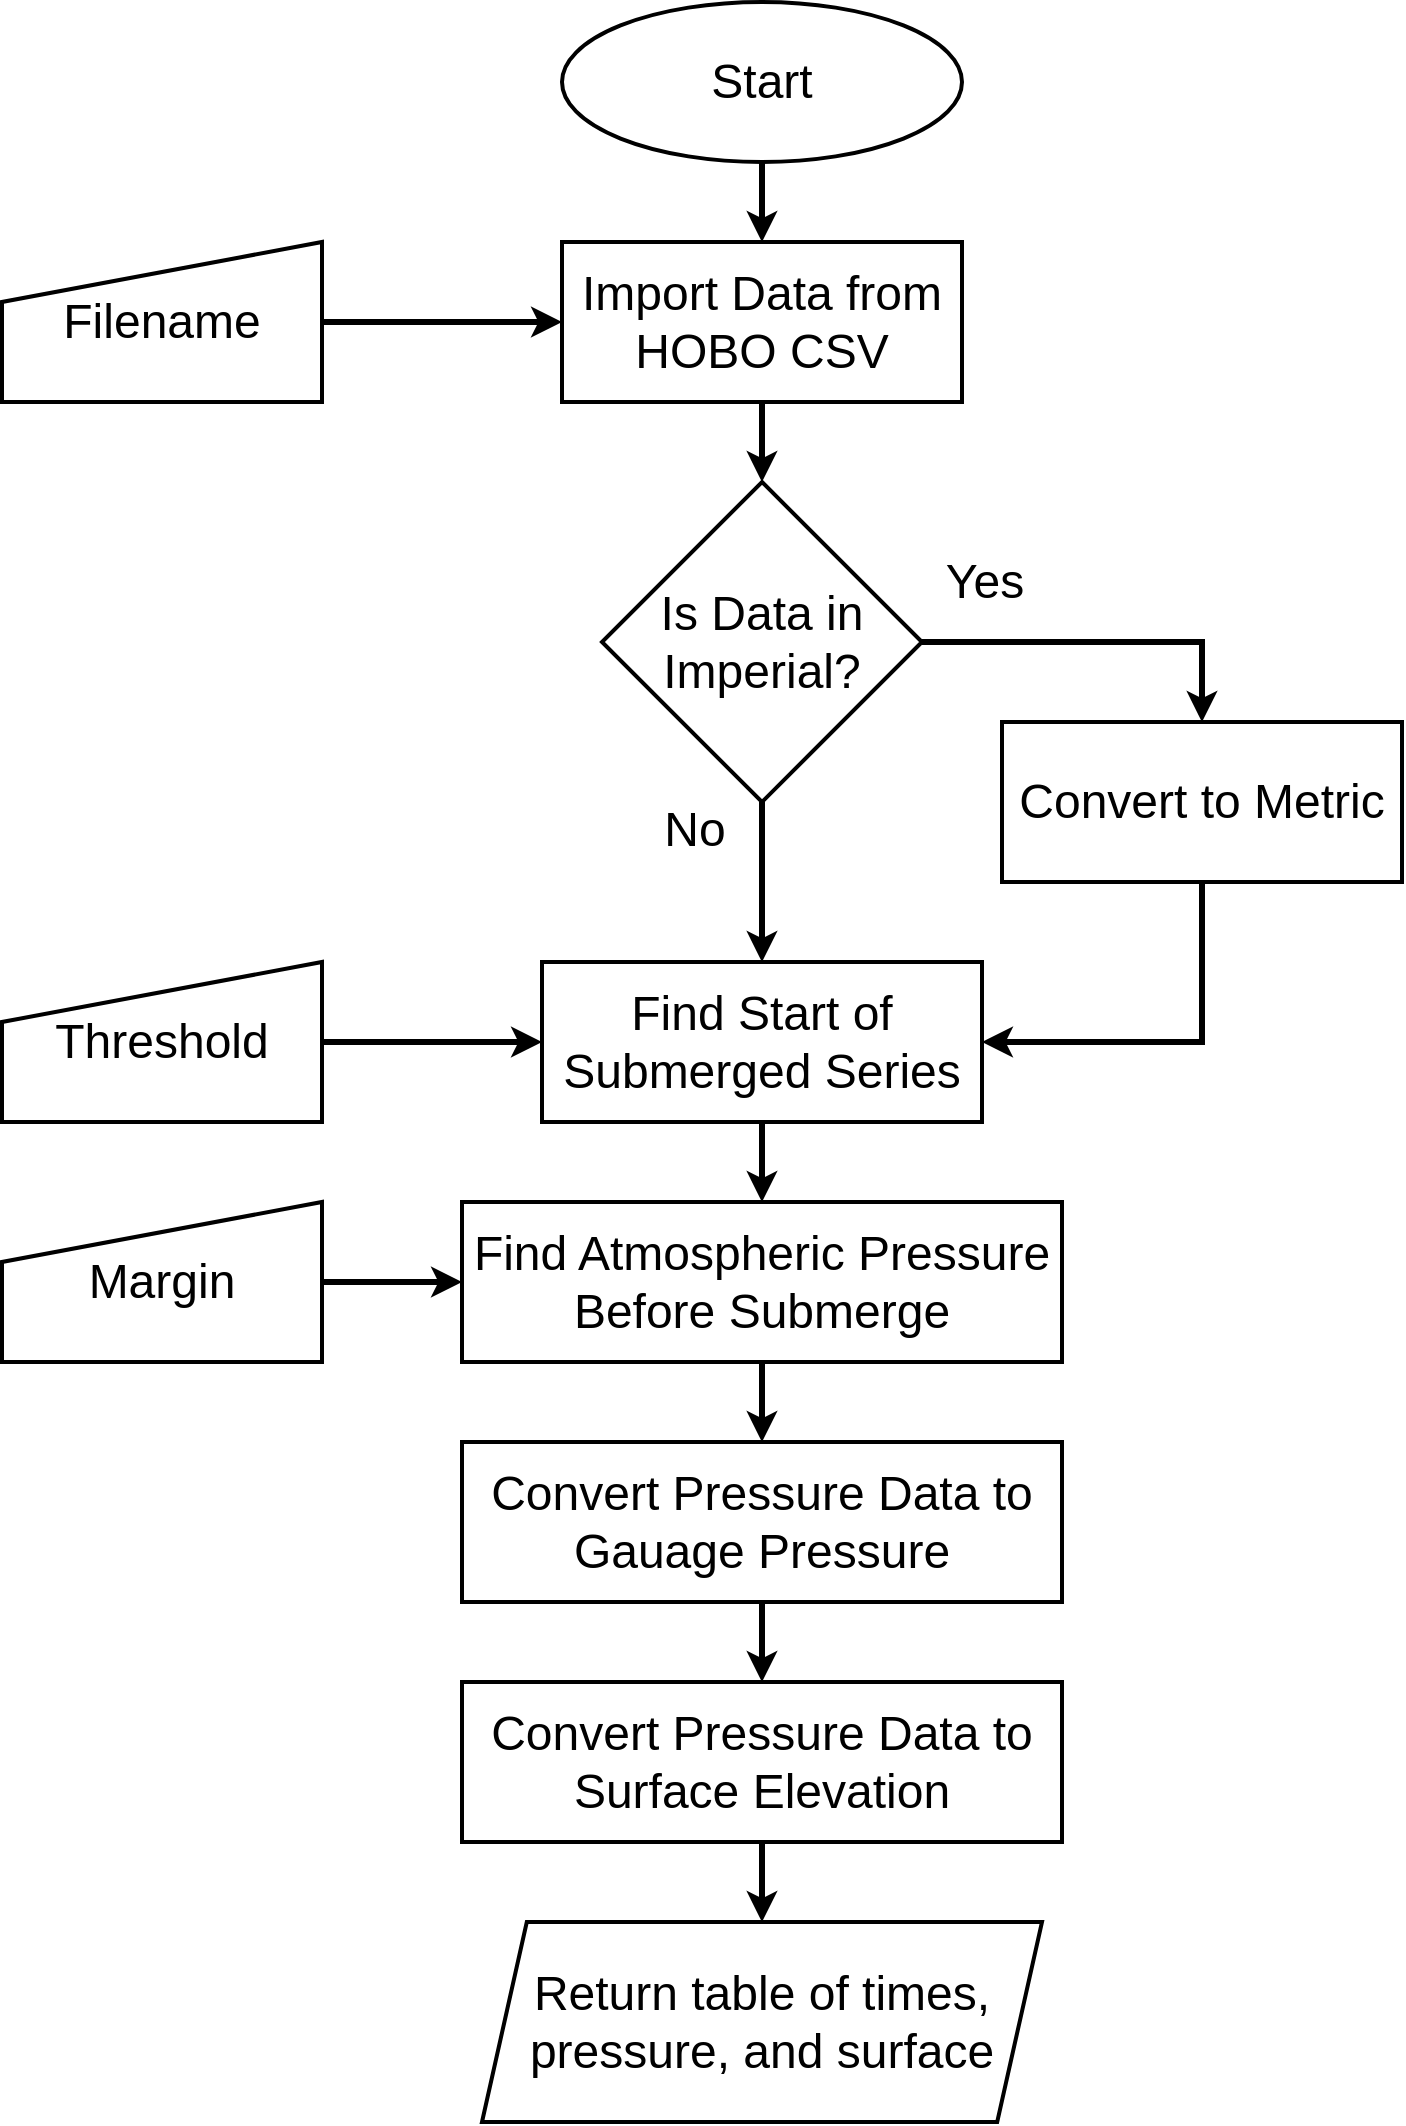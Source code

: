 <mxfile>
    <diagram id="WcMbBZNAD1LCr1CeP608" name="Page-1">
        <mxGraphModel dx="2023" dy="1422" grid="1" gridSize="10" guides="1" tooltips="1" connect="1" arrows="1" fold="1" page="1" pageScale="1" pageWidth="850" pageHeight="1100" math="0" shadow="0">
            <root>
                <mxCell id="0"/>
                <mxCell id="1" parent="0"/>
                <mxCell id="6" style="edgeStyle=none;html=1;exitX=0.5;exitY=1;exitDx=0;exitDy=0;exitPerimeter=0;entryX=0.5;entryY=0;entryDx=0;entryDy=0;fontSize=24;strokeWidth=3;" edge="1" parent="1" source="2" target="3">
                    <mxGeometry relative="1" as="geometry"/>
                </mxCell>
                <mxCell id="2" value="&lt;font style=&quot;font-size: 24px;&quot;&gt;Start&lt;/font&gt;" style="strokeWidth=2;html=1;shape=mxgraph.flowchart.start_1;whiteSpace=wrap;" vertex="1" parent="1">
                    <mxGeometry x="355" y="20" width="200" height="80" as="geometry"/>
                </mxCell>
                <mxCell id="8" style="edgeStyle=none;html=1;exitX=0.5;exitY=1;exitDx=0;exitDy=0;entryX=0.5;entryY=0;entryDx=0;entryDy=0;strokeWidth=3;fontSize=24;" edge="1" parent="1" source="3" target="7">
                    <mxGeometry relative="1" as="geometry"/>
                </mxCell>
                <mxCell id="3" value="Import Data from HOBO CSV" style="rounded=0;whiteSpace=wrap;html=1;fontSize=24;strokeWidth=2;" vertex="1" parent="1">
                    <mxGeometry x="355" y="140" width="200" height="80" as="geometry"/>
                </mxCell>
                <mxCell id="5" style="edgeStyle=none;html=1;exitX=1;exitY=0.5;exitDx=0;exitDy=0;entryX=0;entryY=0.5;entryDx=0;entryDy=0;fontSize=24;strokeWidth=3;" edge="1" parent="1" source="4" target="3">
                    <mxGeometry relative="1" as="geometry"/>
                </mxCell>
                <mxCell id="4" value="Filename" style="shape=manualInput;whiteSpace=wrap;html=1;fontSize=24;strokeWidth=2;" vertex="1" parent="1">
                    <mxGeometry x="75" y="140" width="160" height="80" as="geometry"/>
                </mxCell>
                <mxCell id="17" style="edgeStyle=none;html=1;exitX=0.5;exitY=1;exitDx=0;exitDy=0;entryX=0.5;entryY=0;entryDx=0;entryDy=0;strokeWidth=3;fontSize=24;" edge="1" parent="1" source="7" target="10">
                    <mxGeometry relative="1" as="geometry"/>
                </mxCell>
                <mxCell id="25" style="edgeStyle=orthogonalEdgeStyle;html=1;exitX=1;exitY=0.5;exitDx=0;exitDy=0;entryX=0.5;entryY=0;entryDx=0;entryDy=0;strokeWidth=3;fontSize=24;rounded=0;" edge="1" parent="1" source="7" target="9">
                    <mxGeometry relative="1" as="geometry"/>
                </mxCell>
                <mxCell id="26" value="Yes" style="edgeLabel;html=1;align=center;verticalAlign=middle;resizable=0;points=[];fontSize=24;" vertex="1" connectable="0" parent="25">
                    <mxGeometry x="-0.707" relative="1" as="geometry">
                        <mxPoint x="4" y="-30" as="offset"/>
                    </mxGeometry>
                </mxCell>
                <mxCell id="7" value="Is Data in Imperial?" style="rhombus;whiteSpace=wrap;html=1;strokeWidth=2;fontSize=24;" vertex="1" parent="1">
                    <mxGeometry x="375" y="260" width="160" height="160" as="geometry"/>
                </mxCell>
                <mxCell id="24" style="edgeStyle=orthogonalEdgeStyle;html=1;exitX=0.5;exitY=1;exitDx=0;exitDy=0;entryX=1;entryY=0.5;entryDx=0;entryDy=0;strokeWidth=3;fontSize=24;rounded=0;" edge="1" parent="1" source="9" target="10">
                    <mxGeometry relative="1" as="geometry"/>
                </mxCell>
                <mxCell id="9" value="Convert to Metric" style="rounded=0;whiteSpace=wrap;html=1;fontSize=24;strokeWidth=2;" vertex="1" parent="1">
                    <mxGeometry x="575" y="380" width="200" height="80" as="geometry"/>
                </mxCell>
                <mxCell id="18" style="edgeStyle=none;html=1;exitX=0.5;exitY=1;exitDx=0;exitDy=0;entryX=0.5;entryY=0;entryDx=0;entryDy=0;strokeWidth=3;fontSize=24;" edge="1" parent="1" source="10" target="12">
                    <mxGeometry relative="1" as="geometry"/>
                </mxCell>
                <mxCell id="10" value="Find Start of Submerged Series" style="rounded=0;whiteSpace=wrap;html=1;fontSize=24;strokeWidth=2;" vertex="1" parent="1">
                    <mxGeometry x="345" y="500" width="220" height="80" as="geometry"/>
                </mxCell>
                <mxCell id="22" style="edgeStyle=none;html=1;exitX=1;exitY=0.5;exitDx=0;exitDy=0;entryX=0;entryY=0.5;entryDx=0;entryDy=0;strokeWidth=3;fontSize=24;" edge="1" parent="1" source="11" target="10">
                    <mxGeometry relative="1" as="geometry"/>
                </mxCell>
                <mxCell id="11" value="Threshold" style="shape=manualInput;whiteSpace=wrap;html=1;fontSize=24;strokeWidth=2;" vertex="1" parent="1">
                    <mxGeometry x="75" y="500" width="160" height="80" as="geometry"/>
                </mxCell>
                <mxCell id="19" style="edgeStyle=none;html=1;exitX=0.5;exitY=1;exitDx=0;exitDy=0;entryX=0.5;entryY=0;entryDx=0;entryDy=0;strokeWidth=3;fontSize=24;" edge="1" parent="1" source="12" target="14">
                    <mxGeometry relative="1" as="geometry"/>
                </mxCell>
                <mxCell id="12" value="Find Atmospheric Pressure Before Submerge" style="rounded=0;whiteSpace=wrap;html=1;fontSize=24;strokeWidth=2;" vertex="1" parent="1">
                    <mxGeometry x="305" y="620" width="300" height="80" as="geometry"/>
                </mxCell>
                <mxCell id="23" style="edgeStyle=none;html=1;exitX=1;exitY=0.5;exitDx=0;exitDy=0;entryX=0;entryY=0.5;entryDx=0;entryDy=0;strokeWidth=3;fontSize=24;" edge="1" parent="1" source="13" target="12">
                    <mxGeometry relative="1" as="geometry"/>
                </mxCell>
                <mxCell id="13" value="Margin" style="shape=manualInput;whiteSpace=wrap;html=1;fontSize=24;strokeWidth=2;" vertex="1" parent="1">
                    <mxGeometry x="75" y="620" width="160" height="80" as="geometry"/>
                </mxCell>
                <mxCell id="20" style="edgeStyle=none;html=1;exitX=0.5;exitY=1;exitDx=0;exitDy=0;entryX=0.5;entryY=0;entryDx=0;entryDy=0;strokeWidth=3;fontSize=24;" edge="1" parent="1" source="14" target="15">
                    <mxGeometry relative="1" as="geometry"/>
                </mxCell>
                <mxCell id="14" value="Convert Pressure Data to Gauage Pressure" style="rounded=0;whiteSpace=wrap;html=1;fontSize=24;strokeWidth=2;" vertex="1" parent="1">
                    <mxGeometry x="305" y="740" width="300" height="80" as="geometry"/>
                </mxCell>
                <mxCell id="21" style="edgeStyle=none;html=1;exitX=0.5;exitY=1;exitDx=0;exitDy=0;entryX=0.5;entryY=0;entryDx=0;entryDy=0;strokeWidth=3;fontSize=24;" edge="1" parent="1" source="15" target="16">
                    <mxGeometry relative="1" as="geometry"/>
                </mxCell>
                <mxCell id="15" value="Convert Pressure Data to Surface Elevation" style="rounded=0;whiteSpace=wrap;html=1;fontSize=24;strokeWidth=2;" vertex="1" parent="1">
                    <mxGeometry x="305" y="860" width="300" height="80" as="geometry"/>
                </mxCell>
                <mxCell id="16" value="Return table of times, pressure, and surface" style="shape=parallelogram;perimeter=parallelogramPerimeter;whiteSpace=wrap;html=1;dashed=0;strokeWidth=2;fontSize=24;size=0.08;" vertex="1" parent="1">
                    <mxGeometry x="315" y="980" width="280" height="100" as="geometry"/>
                </mxCell>
                <mxCell id="27" value="No" style="edgeLabel;html=1;align=center;verticalAlign=middle;resizable=0;points=[];fontSize=24;" vertex="1" connectable="0" parent="1">
                    <mxGeometry x="425" y="430" as="geometry">
                        <mxPoint x="-4" y="4" as="offset"/>
                    </mxGeometry>
                </mxCell>
            </root>
        </mxGraphModel>
    </diagram>
</mxfile>